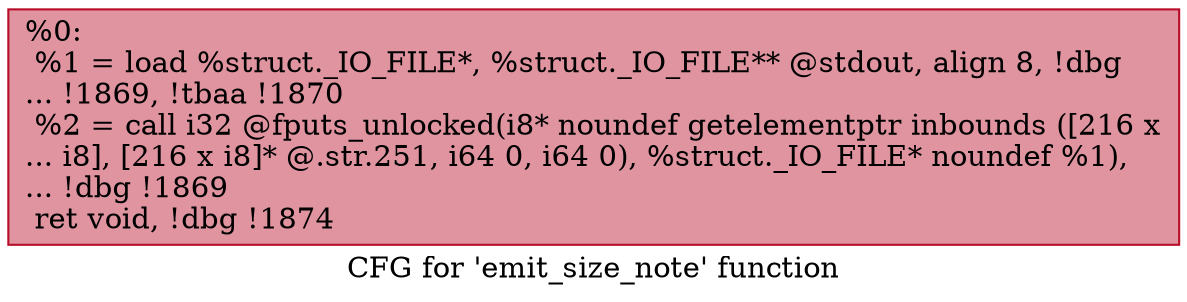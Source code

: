 digraph "CFG for 'emit_size_note' function" {
	label="CFG for 'emit_size_note' function";

	Node0x2016580 [shape=record,color="#b70d28ff", style=filled, fillcolor="#b70d2870",label="{%0:\l  %1 = load %struct._IO_FILE*, %struct._IO_FILE** @stdout, align 8, !dbg\l... !1869, !tbaa !1870\l  %2 = call i32 @fputs_unlocked(i8* noundef getelementptr inbounds ([216 x\l... i8], [216 x i8]* @.str.251, i64 0, i64 0), %struct._IO_FILE* noundef %1),\l... !dbg !1869\l  ret void, !dbg !1874\l}"];
}
